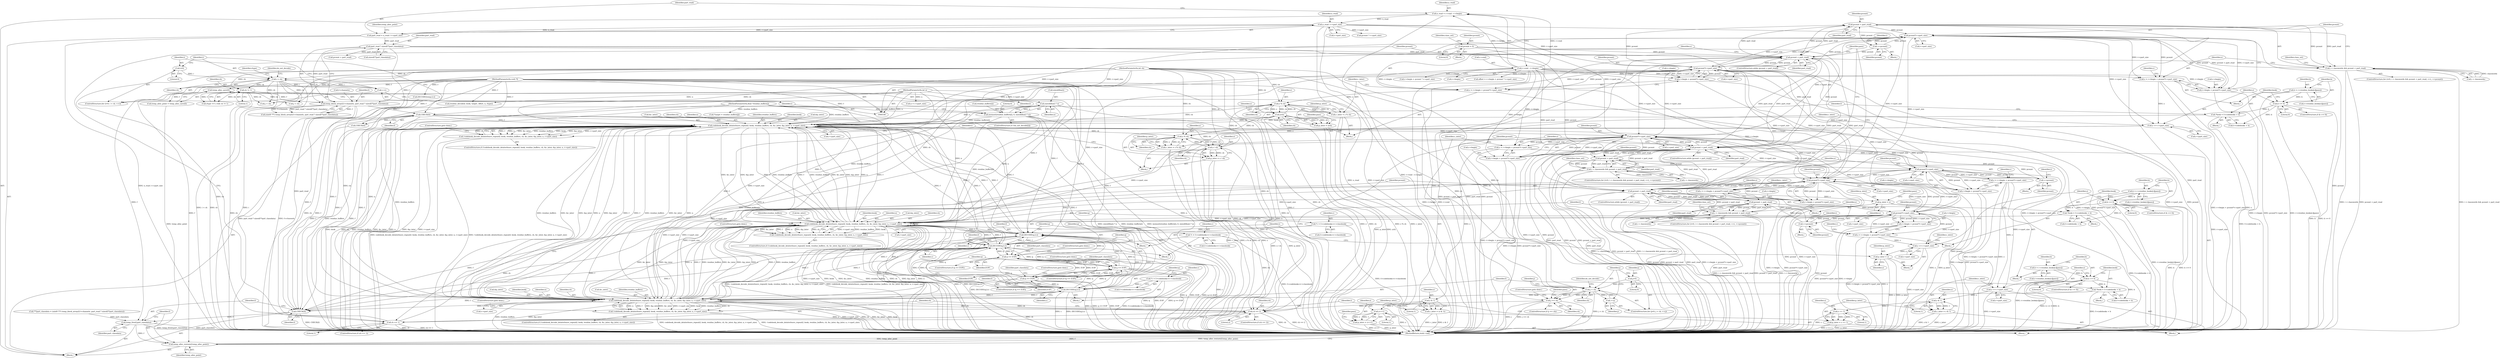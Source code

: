 digraph "0_stb_244d83bc3d859293f55812d48b3db168e581f6ab@API" {
"1000656" [label="(Call,pcount < part_read)"];
"1000662" [label="(Call,++pcount)"];
"1000672" [label="(Call,pcount*r->part_size)"];
"1000595" [label="(Call,pcount*r->part_size)"];
"1000584" [label="(Call,pcount < part_read)"];
"1000247" [label="(Call,pcount = 0)"];
"1000656" [label="(Call,pcount < part_read)"];
"1000260" [label="(Call,pcount < part_read)"];
"1000338" [label="(Call,++pcount)"];
"1000348" [label="(Call,pcount*r->part_size)"];
"1000332" [label="(Call,pcount < part_read)"];
"1000271" [label="(Call,pcount*r->part_size)"];
"1000156" [label="(Call,n_read / r->part_size)"];
"1000144" [label="(Call,n_read = r->end - r->begin)"];
"1000146" [label="(Call,r->end - r->begin)"];
"1000439" [label="(Call,pcount*r->part_size)"];
"1000428" [label="(Call,pcount < part_read)"];
"1000502" [label="(Call,++pcount)"];
"1000512" [label="(Call,pcount*r->part_size)"];
"1000496" [label="(Call,pcount < part_read)"];
"1000552" [label="(Call,codebook_decode_deinterleave_repeat(f, book, residue_buffers, ch, &c_inter, &p_inter, n, r->part_size))"];
"1000628" [label="(Call,DECODE(q,f,c))"];
"1000309" [label="(Call,q == EOP)"];
"1000304" [label="(Call,DECODE(q,f,c))"];
"1000473" [label="(Call,q == EOP)"];
"1000468" [label="(Call,DECODE(q,f,c))"];
"1000633" [label="(Call,q == EOP)"];
"1000388" [label="(Call,codebook_decode_deinterleave_repeat(f, book, residue_buffers, ch, &c_inter, &p_inter, n, r->part_size))"];
"1000712" [label="(Call,codebook_decode_deinterleave_repeat(f, book, residue_buffers, ch, &c_inter, &p_inter, n, r->part_size))"];
"1000182" [label="(Call,CHECK(f))"];
"1000171" [label="(Call,temp_block_array(f,f->channels, part_read * sizeof(**part_classdata)))"];
"1000164" [label="(Call,temp_alloc_save(f))"];
"1000101" [label="(MethodParameterIn,vorb *f)"];
"1000176" [label="(Call,part_read * sizeof(**part_classdata))"];
"1000154" [label="(Call,part_read = n_read / r->part_size)"];
"1000703" [label="(Call,*book = f->codebooks + b)"];
"1000698" [label="(Call,b >= 0)"];
"1000688" [label="(Call,b = r->residue_books[c][pass])"];
"1000198" [label="(Call,memset(residue_buffers[i], 0, sizeof(float) * n))"];
"1000102" [label="(MethodParameterIn,float *residue_buffers[])"];
"1000203" [label="(Call,sizeof(float) * n)"];
"1000104" [label="(MethodParameterIn,int n)"];
"1000740" [label="(Call,z / ch)"];
"1000735" [label="(Call,z % ch)"];
"1000728" [label="(Call,z += r->part_size)"];
"1000666" [label="(Call,z = r->begin + pcount*r->part_size)"];
"1000609" [label="(Call,z/ch)"];
"1000603" [label="(Call,z % ch)"];
"1000589" [label="(Call,z = r->begin + pcount*r->part_size)"];
"1000423" [label="(Call,ch == 1)"];
"1000255" [label="(Call,ch == 2)"];
"1000232" [label="(Call,j == ch)"];
"1000220" [label="(Call,j < ch)"];
"1000217" [label="(Call,j=0)"];
"1000223" [label="(Call,++j)"];
"1000188" [label="(Call,i < ch)"];
"1000185" [label="(Call,i=0)"];
"1000191" [label="(Call,++i)"];
"1000103" [label="(MethodParameterIn,int ch)"];
"1000212" [label="(Call,ch != 1)"];
"1000379" [label="(Call,*book = f->codebooks + b)"];
"1000374" [label="(Call,b >= 0)"];
"1000364" [label="(Call,b = r->residue_books[c][pass])"];
"1000458" [label="(Call,*c = f->codebooks+r->classbook)"];
"1000294" [label="(Call,*c = f->codebooks+r->classbook)"];
"1000618" [label="(Call,*c = f->codebooks+r->classbook)"];
"1000543" [label="(Call,*book = f->codebooks + b)"];
"1000538" [label="(Call,b >= 0)"];
"1000528" [label="(Call,b = r->residue_books[c][pass])"];
"1000265" [label="(Call,z = r->begin + pcount*r->part_size)"];
"1000279" [label="(Call,z & 1)"];
"1000277" [label="(Call,c_inter = (z & 1))"];
"1000285" [label="(Call,z>>1)"];
"1000283" [label="(Call,p_inter = z>>1)"];
"1000267" [label="(Call,r->begin + pcount*r->part_size)"];
"1000328" [label="(Call,i < classwords && pcount < part_read)"];
"1000342" [label="(Call,z = r->begin + pcount*r->part_size)"];
"1000404" [label="(Call,z += r->part_size)"];
"1000411" [label="(Call,z & 1)"];
"1000409" [label="(Call,c_inter = z & 1)"];
"1000416" [label="(Call,z >> 1)"];
"1000414" [label="(Call,p_inter = z >> 1)"];
"1000344" [label="(Call,r->begin + pcount*r->part_size)"];
"1000492" [label="(Call,i < classwords && pcount < part_read)"];
"1000506" [label="(Call,z = r->begin + pcount*r->part_size)"];
"1000568" [label="(Call,z += r->part_size)"];
"1000576" [label="(Call,p_inter = z)"];
"1000508" [label="(Call,r->begin + pcount*r->part_size)"];
"1000601" [label="(Call,c_inter = z % ch)"];
"1000607" [label="(Call,p_inter = z/ch)"];
"1000733" [label="(Call,c_inter = z % ch)"];
"1000738" [label="(Call,p_inter = z / ch)"];
"1000591" [label="(Call,r->begin + pcount*r->part_size)"];
"1000652" [label="(Call,i < classwords && pcount < part_read)"];
"1000668" [label="(Call,r->begin + pcount*r->part_size)"];
"1000433" [label="(Call,z = r->begin + pcount*r->part_size)"];
"1000449" [label="(Call,p_inter = z)"];
"1000435" [label="(Call,r->begin + pcount*r->part_size)"];
"1000711" [label="(Call,!codebook_decode_deinterleave_repeat(f, book, residue_buffers, ch, &c_inter, &p_inter, n, r->part_size))"];
"1000926" [label="(Call,CHECK(f))"];
"1000928" [label="(Call,temp_free(f,part_classdata))"];
"1000931" [label="(Call,temp_alloc_restore(f,temp_alloc_point))"];
"1000551" [label="(Call,!codebook_decode_deinterleave_repeat(f, book, residue_buffers, ch, &c_inter, &p_inter, n, r->part_size))"];
"1000387" [label="(Call,!codebook_decode_deinterleave_repeat(f, book, residue_buffers, ch, &c_inter, &p_inter, n, r->part_size))"];
"1000653" [label="(Call,i < classwords)"];
"1000422" [label="(ControlStructure,if (ch == 1))"];
"1000583" [label="(ControlStructure,while (pcount < part_read))"];
"1000499" [label="(Block,)"];
"1000171" [label="(Call,temp_block_array(f,f->channels, part_read * sizeof(**part_classdata)))"];
"1000232" [label="(Call,j == ch)"];
"1000688" [label="(Call,b = r->residue_books[c][pass])"];
"1000666" [label="(Call,z = r->begin + pcount*r->part_size)"];
"1000746" [label="(Call,CHECK(f))"];
"1000504" [label="(Block,)"];
"1000469" [label="(Identifier,q)"];
"1000257" [label="(Literal,2)"];
"1000290" [label="(Identifier,pass)"];
"1000147" [label="(Call,r->end)"];
"1000669" [label="(Call,r->begin)"];
"1000157" [label="(Identifier,n_read)"];
"1000379" [label="(Call,*book = f->codebooks + b)"];
"1000285" [label="(Call,z>>1)"];
"1000376" [label="(Literal,0)"];
"1000550" [label="(ControlStructure,if (!codebook_decode_deinterleave_repeat(f, book, residue_buffers, ch, &c_inter, &p_inter, n, r->part_size)))"];
"1000415" [label="(Identifier,p_inter)"];
"1000713" [label="(Identifier,f)"];
"1000608" [label="(Identifier,p_inter)"];
"1000888" [label="(Call,offset = r->begin + pcount * r->part_size)"];
"1000738" [label="(Call,p_inter = z / ch)"];
"1000494" [label="(Identifier,i)"];
"1000104" [label="(MethodParameterIn,int n)"];
"1000697" [label="(ControlStructure,if (b >= 0))"];
"1000101" [label="(MethodParameterIn,vorb *f)"];
"1000185" [label="(Call,i=0)"];
"1000245" [label="(Block,)"];
"1000721" [label="(Identifier,n)"];
"1000387" [label="(Call,!codebook_decode_deinterleave_repeat(f, book, residue_buffers, ch, &c_inter, &p_inter, n, r->part_size))"];
"1000734" [label="(Identifier,c_inter)"];
"1000435" [label="(Call,r->begin + pcount*r->part_size)"];
"1000501" [label="(Identifier,i)"];
"1000373" [label="(ControlStructure,if (b >= 0))"];
"1000146" [label="(Call,r->end - r->begin)"];
"1000611" [label="(Identifier,ch)"];
"1000596" [label="(Identifier,pcount)"];
"1000513" [label="(Identifier,pcount)"];
"1000931" [label="(Call,temp_alloc_restore(f,temp_alloc_point))"];
"1000584" [label="(Call,pcount < part_read)"];
"1000210" [label="(Identifier,rtype)"];
"1000102" [label="(MethodParameterIn,float *residue_buffers[])"];
"1000182" [label="(Call,CHECK(f))"];
"1000281" [label="(Literal,1)"];
"1000715" [label="(Identifier,residue_buffers)"];
"1000286" [label="(Identifier,z)"];
"1000411" [label="(Call,z & 1)"];
"1000340" [label="(Block,)"];
"1000167" [label="(Call,***part_classdata = (uint8 ***) temp_block_array(f,f->channels, part_read * sizeof(**part_classdata)))"];
"1000565" [label="(ControlStructure,goto done;)"];
"1000576" [label="(Call,p_inter = z)"];
"1000502" [label="(Call,++pcount)"];
"1000737" [label="(Identifier,ch)"];
"1000538" [label="(Call,b >= 0)"];
"1000602" [label="(Identifier,c_inter)"];
"1000454" [label="(Identifier,pass)"];
"1000395" [label="(Call,&p_inter)"];
"1000926" [label="(Call,CHECK(f))"];
"1000260" [label="(Call,pcount < part_read)"];
"1000474" [label="(Identifier,q)"];
"1000603" [label="(Call,z % ch)"];
"1000199" [label="(Call,residue_buffers[i])"];
"1000431" [label="(Block,)"];
"1000252" [label="(Identifier,class_set)"];
"1000635" [label="(Identifier,EOP)"];
"1000446" [label="(Identifier,c_inter)"];
"1000204" [label="(Call,sizeof(float))"];
"1000689" [label="(Identifier,b)"];
"1000736" [label="(Identifier,z)"];
"1000256" [label="(Identifier,ch)"];
"1000235" [label="(ControlStructure,goto done;)"];
"1000890" [label="(Call,r->begin + pcount * r->part_size)"];
"1000280" [label="(Identifier,z)"];
"1000189" [label="(Identifier,i)"];
"1000221" [label="(Identifier,j)"];
"1000196" [label="(Identifier,do_not_decode)"];
"1000591" [label="(Call,r->begin + pcount*r->part_size)"];
"1000217" [label="(Call,j=0)"];
"1000355" [label="(Identifier,c)"];
"1000316" [label="(Identifier,part_classdata)"];
"1000248" [label="(Identifier,pcount)"];
"1000193" [label="(ControlStructure,if (!do_not_decode[i]))"];
"1000294" [label="(Call,*c = f->codebooks+r->classbook)"];
"1000208" [label="(Call,rtype == 2 && ch != 1)"];
"1000543" [label="(Call,*book = f->codebooks + b)"];
"1000203" [label="(Call,sizeof(float) * n)"];
"1000711" [label="(Call,!codebook_decode_deinterleave_repeat(f, book, residue_buffers, ch, &c_inter, &p_inter, n, r->part_size))"];
"1000413" [label="(Literal,1)"];
"1000882" [label="(Call,*target = residue_buffers[j])"];
"1000894" [label="(Call,pcount * r->part_size)"];
"1000231" [label="(ControlStructure,if (j == ch))"];
"1000540" [label="(Literal,0)"];
"1000177" [label="(Identifier,part_read)"];
"1000434" [label="(Identifier,z)"];
"1000191" [label="(Call,++i)"];
"1000262" [label="(Identifier,part_read)"];
"1000577" [label="(Identifier,p_inter)"];
"1000544" [label="(Identifier,book)"];
"1000265" [label="(Call,z = r->begin + pcount*r->part_size)"];
"1000224" [label="(Identifier,j)"];
"1000307" [label="(Identifier,c)"];
"1000648" [label="(ControlStructure,for (i=0; i < classwords && pcount < part_read; ++i, ++pcount))"];
"1000545" [label="(Call,f->codebooks + b)"];
"1000388" [label="(Call,codebook_decode_deinterleave_repeat(f, book, residue_buffers, ch, &c_inter, &p_inter, n, r->part_size))"];
"1000714" [label="(Identifier,book)"];
"1000698" [label="(Call,b >= 0)"];
"1000292" [label="(Block,)"];
"1000727" [label="(Block,)"];
"1000284" [label="(Identifier,p_inter)"];
"1000722" [label="(Call,r->part_size)"];
"1000928" [label="(Call,temp_free(f,part_classdata))"];
"1000580" [label="(Identifier,class_set)"];
"1000567" [label="(Block,)"];
"1000730" [label="(Call,r->part_size)"];
"1000705" [label="(Call,f->codebooks + b)"];
"1000605" [label="(Identifier,ch)"];
"1000701" [label="(Block,)"];
"1000640" [label="(Identifier,part_classdata)"];
"1000255" [label="(Call,ch == 2)"];
"1000618" [label="(Call,*c = f->codebooks+r->classbook)"];
"1000187" [label="(Literal,0)"];
"1000233" [label="(Identifier,j)"];
"1000570" [label="(Call,r->part_size)"];
"1000308" [label="(ControlStructure,if (q == EOP))"];
"1000667" [label="(Identifier,z)"];
"1000470" [label="(Identifier,f)"];
"1000933" [label="(Identifier,temp_alloc_point)"];
"1000654" [label="(Identifier,i)"];
"1000184" [label="(ControlStructure,for (i=0; i < ch; ++i))"];
"1000503" [label="(Identifier,pcount)"];
"1000468" [label="(Call,DECODE(q,f,c))"];
"1000471" [label="(Identifier,c)"];
"1000223" [label="(Call,++j)"];
"1000589" [label="(Call,z = r->begin + pcount*r->part_size)"];
"1000380" [label="(Identifier,book)"];
"1000329" [label="(Call,i < classwords)"];
"1000704" [label="(Identifier,book)"];
"1000554" [label="(Identifier,book)"];
"1000417" [label="(Identifier,z)"];
"1000631" [label="(Identifier,c)"];
"1000601" [label="(Call,c_inter = z % ch)"];
"1000561" [label="(Identifier,n)"];
"1000214" [label="(Literal,1)"];
"1000519" [label="(Identifier,c)"];
"1000636" [label="(ControlStructure,goto done;)"];
"1000604" [label="(Identifier,z)"];
"1000305" [label="(Identifier,q)"];
"1000401" [label="(ControlStructure,goto done;)"];
"1000551" [label="(Call,!codebook_decode_deinterleave_repeat(f, book, residue_buffers, ch, &c_inter, &p_inter, n, r->part_size))"];
"1000607" [label="(Call,p_inter = z/ch)"];
"1000679" [label="(Identifier,c)"];
"1000673" [label="(Identifier,pcount)"];
"1000528" [label="(Call,b = r->residue_books[c][pass])"];
"1000530" [label="(Call,r->residue_books[c][pass])"];
"1000429" [label="(Identifier,pcount)"];
"1000364" [label="(Call,b = r->residue_books[c][pass])"];
"1000630" [label="(Identifier,f)"];
"1000480" [label="(Identifier,part_classdata)"];
"1000597" [label="(Call,r->part_size)"];
"1000234" [label="(Identifier,ch)"];
"1000228" [label="(Identifier,do_not_decode)"];
"1000381" [label="(Call,f->codebooks + b)"];
"1000150" [label="(Call,r->begin)"];
"1000620" [label="(Call,f->codebooks+r->classbook)"];
"1000162" [label="(Call,temp_alloc_point = temp_alloc_save(f))"];
"1000739" [label="(Identifier,p_inter)"];
"1000934" [label="(MethodReturn,static void)"];
"1000271" [label="(Call,pcount*r->part_size)"];
"1000254" [label="(ControlStructure,if (ch == 2))"];
"1000441" [label="(Call,r->part_size)"];
"1000306" [label="(Identifier,f)"];
"1000541" [label="(Block,)"];
"1000287" [label="(Literal,1)"];
"1000568" [label="(Call,z += r->part_size)"];
"1000559" [label="(Call,&p_inter)"];
"1000735" [label="(Call,z % ch)"];
"1000343" [label="(Identifier,z)"];
"1000458" [label="(Call,*c = f->codebooks+r->classbook)"];
"1000334" [label="(Identifier,part_read)"];
"1000915" [label="(Call,residue_decode(f, book, target, offset, n, rtype))"];
"1000719" [label="(Call,&p_inter)"];
"1000403" [label="(Block,)"];
"1000366" [label="(Call,r->residue_books[c][pass])"];
"1000430" [label="(Identifier,part_read)"];
"1000339" [label="(Identifier,pcount)"];
"1000342" [label="(Call,z = r->begin + pcount*r->part_size)"];
"1000556" [label="(Identifier,ch)"];
"1000450" [label="(Identifier,p_inter)"];
"1000555" [label="(Identifier,residue_buffers)"];
"1000664" [label="(Block,)"];
"1000103" [label="(MethodParameterIn,int ch)"];
"1000717" [label="(Call,&c_inter)"];
"1000507" [label="(Identifier,z)"];
"1000439" [label="(Call,pcount*r->part_size)"];
"1000725" [label="(ControlStructure,goto done;)"];
"1000512" [label="(Call,pcount*r->part_size)"];
"1000476" [label="(ControlStructure,goto done;)"];
"1000488" [label="(ControlStructure,for (i=0; i < classwords && pcount < part_read; ++i, ++pcount))"];
"1000451" [label="(Identifier,z)"];
"1000473" [label="(Call,q == EOP)"];
"1000220" [label="(Call,j < ch)"];
"1000406" [label="(Call,r->part_size)"];
"1000652" [label="(Call,i < classwords && pcount < part_read)"];
"1000493" [label="(Call,i < classwords)"];
"1000497" [label="(Identifier,pcount)"];
"1000156" [label="(Call,n_read / r->part_size)"];
"1000742" [label="(Identifier,ch)"];
"1000741" [label="(Identifier,z)"];
"1000537" [label="(ControlStructure,if (b >= 0))"];
"1000592" [label="(Call,r->begin)"];
"1000514" [label="(Call,r->part_size)"];
"1000222" [label="(Identifier,ch)"];
"1000506" [label="(Call,z = r->begin + pcount*r->part_size)"];
"1000283" [label="(Call,p_inter = z>>1)"];
"1000728" [label="(Call,z += r->part_size)"];
"1000716" [label="(Identifier,ch)"];
"1000436" [label="(Call,r->begin)"];
"1000154" [label="(Call,part_read = n_read / r->part_size)"];
"1000249" [label="(Literal,0)"];
"1000729" [label="(Identifier,z)"];
"1000553" [label="(Identifier,f)"];
"1000350" [label="(Call,r->part_size)"];
"1000244" [label="(Identifier,pass)"];
"1000674" [label="(Call,r->part_size)"];
"1000927" [label="(Identifier,f)"];
"1000261" [label="(Identifier,pcount)"];
"1000295" [label="(Identifier,c)"];
"1000218" [label="(Identifier,j)"];
"1000418" [label="(Literal,1)"];
"1000628" [label="(Call,DECODE(q,f,c))"];
"1000206" [label="(Identifier,n)"];
"1000304" [label="(Call,DECODE(q,f,c))"];
"1000338" [label="(Call,++pcount)"];
"1000266" [label="(Identifier,z)"];
"1000259" [label="(ControlStructure,while (pcount < part_read))"];
"1000198" [label="(Call,memset(residue_buffers[i], 0, sizeof(float) * n))"];
"1000661" [label="(Identifier,i)"];
"1000311" [label="(Identifier,EOP)"];
"1000169" [label="(Call,(uint8 ***) temp_block_array(f,f->channels, part_read * sizeof(**part_classdata)))"];
"1000699" [label="(Identifier,b)"];
"1000296" [label="(Call,f->codebooks+r->classbook)"];
"1000348" [label="(Call,pcount*r->part_size)"];
"1000700" [label="(Literal,0)"];
"1000267" [label="(Call,r->begin + pcount*r->part_size)"];
"1000529" [label="(Identifier,b)"];
"1000337" [label="(Identifier,i)"];
"1000656" [label="(Call,pcount < part_read)"];
"1000386" [label="(ControlStructure,if (!codebook_decode_deinterleave_repeat(f, book, residue_buffers, ch, &c_inter, &p_inter, n, r->part_size)))"];
"1000145" [label="(Identifier,n_read)"];
"1000663" [label="(Identifier,pcount)"];
"1000163" [label="(Identifier,temp_alloc_point)"];
"1000158" [label="(Call,r->part_size)"];
"1000595" [label="(Call,pcount*r->part_size)"];
"1000155" [label="(Identifier,part_read)"];
"1000433" [label="(Call,z = r->begin + pcount*r->part_size)"];
"1000569" [label="(Identifier,z)"];
"1000740" [label="(Call,z / ch)"];
"1000423" [label="(Call,ch == 1)"];
"1000900" [label="(Call,n = r->part_size)"];
"1000390" [label="(Identifier,book)"];
"1000614" [label="(Identifier,pass)"];
"1000416" [label="(Call,z >> 1)"];
"1000424" [label="(Identifier,ch)"];
"1000767" [label="(Call,pcount < part_read)"];
"1000428" [label="(Call,pcount < part_read)"];
"1000397" [label="(Identifier,n)"];
"1000328" [label="(Call,i < classwords && pcount < part_read)"];
"1000710" [label="(ControlStructure,if (!codebook_decode_deinterleave_repeat(f, book, residue_buffers, ch, &c_inter, &p_inter, n, r->part_size)))"];
"1000930" [label="(Identifier,part_classdata)"];
"1000498" [label="(Identifier,part_read)"];
"1000844" [label="(Call,j < ch)"];
"1000578" [label="(Identifier,z)"];
"1000703" [label="(Call,*book = f->codebooks + b)"];
"1000392" [label="(Identifier,ch)"];
"1000398" [label="(Call,r->part_size)"];
"1000449" [label="(Call,p_inter = z)"];
"1000219" [label="(Literal,0)"];
"1000247" [label="(Call,pcount = 0)"];
"1000324" [label="(ControlStructure,for (i=0; i < classwords && pcount < part_read; ++i, ++pcount))"];
"1000496" [label="(Call,pcount < part_read)"];
"1000616" [label="(Block,)"];
"1000475" [label="(Identifier,EOP)"];
"1000173" [label="(Call,f->channels)"];
"1000212" [label="(Call,ch != 1)"];
"1000309" [label="(Call,q == EOP)"];
"1000216" [label="(ControlStructure,for (j=0; j < ch; ++j))"];
"1000633" [label="(Call,q == EOP)"];
"1000365" [label="(Identifier,b)"];
"1000279" [label="(Call,z & 1)"];
"1000632" [label="(ControlStructure,if (q == EOP))"];
"1000405" [label="(Identifier,z)"];
"1000213" [label="(Identifier,ch)"];
"1000610" [label="(Identifier,z)"];
"1000509" [label="(Call,r->begin)"];
"1000590" [label="(Identifier,z)"];
"1000377" [label="(Block,)"];
"1000414" [label="(Call,p_inter = z >> 1)"];
"1000404" [label="(Call,z += r->part_size)"];
"1000164" [label="(Call,temp_alloc_save(f))"];
"1000574" [label="(Identifier,c_inter)"];
"1000668" [label="(Call,r->begin + pcount*r->part_size)"];
"1000492" [label="(Call,i < classwords && pcount < part_read)"];
"1000389" [label="(Identifier,f)"];
"1000375" [label="(Identifier,b)"];
"1000659" [label="(Block,)"];
"1000672" [label="(Call,pcount*r->part_size)"];
"1000192" [label="(Identifier,i)"];
"1000459" [label="(Identifier,c)"];
"1000629" [label="(Identifier,q)"];
"1000190" [label="(Identifier,ch)"];
"1000202" [label="(Literal,0)"];
"1000409" [label="(Call,c_inter = z & 1)"];
"1000172" [label="(Identifier,f)"];
"1000345" [label="(Call,r->begin)"];
"1000335" [label="(Block,)"];
"1000425" [label="(Literal,1)"];
"1000183" [label="(Identifier,f)"];
"1000263" [label="(Block,)"];
"1000278" [label="(Identifier,c_inter)"];
"1000332" [label="(Call,pcount < part_read)"];
"1000557" [label="(Call,&c_inter)"];
"1000456" [label="(Block,)"];
"1000420" [label="(Identifier,class_set)"];
"1000587" [label="(Block,)"];
"1000427" [label="(ControlStructure,while (pcount < part_read))"];
"1000619" [label="(Identifier,c)"];
"1000634" [label="(Identifier,q)"];
"1000178" [label="(Call,sizeof(**part_classdata))"];
"1000186" [label="(Identifier,i)"];
"1000662" [label="(Call,++pcount)"];
"1000273" [label="(Call,r->part_size)"];
"1000460" [label="(Call,f->codebooks+r->classbook)"];
"1000562" [label="(Call,r->part_size)"];
"1000929" [label="(Identifier,f)"];
"1000585" [label="(Identifier,pcount)"];
"1000393" [label="(Call,&c_inter)"];
"1000277" [label="(Call,c_inter = (z & 1))"];
"1000690" [label="(Call,r->residue_books[c][pass])"];
"1000472" [label="(ControlStructure,if (q == EOP))"];
"1000374" [label="(Call,b >= 0)"];
"1000410" [label="(Identifier,c_inter)"];
"1000539" [label="(Identifier,b)"];
"1000165" [label="(Identifier,f)"];
"1000312" [label="(ControlStructure,goto done;)"];
"1000803" [label="(Call,DECODE(temp,f,c))"];
"1000609" [label="(Call,z/ch)"];
"1000176" [label="(Call,part_read * sizeof(**part_classdata))"];
"1000344" [label="(Call,r->begin + pcount*r->part_size)"];
"1000712" [label="(Call,codebook_decode_deinterleave_repeat(f, book, residue_buffers, ch, &c_inter, &p_inter, n, r->part_size))"];
"1000552" [label="(Call,codebook_decode_deinterleave_repeat(f, book, residue_buffers, ch, &c_inter, &p_inter, n, r->part_size))"];
"1000586" [label="(Identifier,part_read)"];
"1000330" [label="(Identifier,i)"];
"1000412" [label="(Identifier,z)"];
"1000780" [label="(Call,j < ch)"];
"1000508" [label="(Call,r->begin + pcount*r->part_size)"];
"1000744" [label="(Identifier,class_set)"];
"1000272" [label="(Identifier,pcount)"];
"1000391" [label="(Identifier,residue_buffers)"];
"1000658" [label="(Identifier,part_read)"];
"1000188" [label="(Call,i < ch)"];
"1000333" [label="(Identifier,pcount)"];
"1000238" [label="(Identifier,pass)"];
"1000349" [label="(Identifier,pcount)"];
"1000733" [label="(Call,c_inter = z % ch)"];
"1000440" [label="(Identifier,pcount)"];
"1000268" [label="(Call,r->begin)"];
"1000657" [label="(Identifier,pcount)"];
"1000310" [label="(Identifier,q)"];
"1000144" [label="(Call,n_read = r->end - r->begin)"];
"1000932" [label="(Identifier,f)"];
"1000107" [label="(Block,)"];
"1000656" -> "1000652"  [label="AST: "];
"1000656" -> "1000658"  [label="CFG: "];
"1000657" -> "1000656"  [label="AST: "];
"1000658" -> "1000656"  [label="AST: "];
"1000652" -> "1000656"  [label="CFG: "];
"1000656" -> "1000934"  [label="DDG: part_read"];
"1000656" -> "1000584"  [label="DDG: pcount"];
"1000656" -> "1000584"  [label="DDG: part_read"];
"1000656" -> "1000652"  [label="DDG: pcount"];
"1000656" -> "1000652"  [label="DDG: part_read"];
"1000662" -> "1000656"  [label="DDG: pcount"];
"1000595" -> "1000656"  [label="DDG: pcount"];
"1000584" -> "1000656"  [label="DDG: part_read"];
"1000656" -> "1000672"  [label="DDG: pcount"];
"1000662" -> "1000659"  [label="AST: "];
"1000662" -> "1000663"  [label="CFG: "];
"1000663" -> "1000662"  [label="AST: "];
"1000654" -> "1000662"  [label="CFG: "];
"1000662" -> "1000584"  [label="DDG: pcount"];
"1000672" -> "1000662"  [label="DDG: pcount"];
"1000662" -> "1000672"  [label="DDG: pcount"];
"1000672" -> "1000668"  [label="AST: "];
"1000672" -> "1000674"  [label="CFG: "];
"1000673" -> "1000672"  [label="AST: "];
"1000674" -> "1000672"  [label="AST: "];
"1000668" -> "1000672"  [label="CFG: "];
"1000672" -> "1000934"  [label="DDG: pcount"];
"1000672" -> "1000271"  [label="DDG: r->part_size"];
"1000672" -> "1000439"  [label="DDG: r->part_size"];
"1000672" -> "1000595"  [label="DDG: r->part_size"];
"1000672" -> "1000666"  [label="DDG: pcount"];
"1000672" -> "1000666"  [label="DDG: r->part_size"];
"1000672" -> "1000668"  [label="DDG: pcount"];
"1000672" -> "1000668"  [label="DDG: r->part_size"];
"1000595" -> "1000672"  [label="DDG: pcount"];
"1000595" -> "1000672"  [label="DDG: r->part_size"];
"1000712" -> "1000672"  [label="DDG: r->part_size"];
"1000672" -> "1000712"  [label="DDG: r->part_size"];
"1000672" -> "1000728"  [label="DDG: r->part_size"];
"1000595" -> "1000591"  [label="AST: "];
"1000595" -> "1000597"  [label="CFG: "];
"1000596" -> "1000595"  [label="AST: "];
"1000597" -> "1000595"  [label="AST: "];
"1000591" -> "1000595"  [label="CFG: "];
"1000595" -> "1000934"  [label="DDG: r->part_size"];
"1000595" -> "1000934"  [label="DDG: pcount"];
"1000595" -> "1000271"  [label="DDG: r->part_size"];
"1000595" -> "1000439"  [label="DDG: r->part_size"];
"1000595" -> "1000584"  [label="DDG: pcount"];
"1000595" -> "1000589"  [label="DDG: pcount"];
"1000595" -> "1000589"  [label="DDG: r->part_size"];
"1000595" -> "1000591"  [label="DDG: pcount"];
"1000595" -> "1000591"  [label="DDG: r->part_size"];
"1000584" -> "1000595"  [label="DDG: pcount"];
"1000156" -> "1000595"  [label="DDG: r->part_size"];
"1000439" -> "1000595"  [label="DDG: r->part_size"];
"1000712" -> "1000595"  [label="DDG: r->part_size"];
"1000552" -> "1000595"  [label="DDG: r->part_size"];
"1000388" -> "1000595"  [label="DDG: r->part_size"];
"1000271" -> "1000595"  [label="DDG: r->part_size"];
"1000348" -> "1000595"  [label="DDG: r->part_size"];
"1000512" -> "1000595"  [label="DDG: r->part_size"];
"1000584" -> "1000583"  [label="AST: "];
"1000584" -> "1000586"  [label="CFG: "];
"1000585" -> "1000584"  [label="AST: "];
"1000586" -> "1000584"  [label="AST: "];
"1000590" -> "1000584"  [label="CFG: "];
"1000244" -> "1000584"  [label="CFG: "];
"1000584" -> "1000934"  [label="DDG: pcount < part_read"];
"1000584" -> "1000934"  [label="DDG: part_read"];
"1000584" -> "1000934"  [label="DDG: pcount"];
"1000584" -> "1000260"  [label="DDG: part_read"];
"1000584" -> "1000428"  [label="DDG: part_read"];
"1000247" -> "1000584"  [label="DDG: pcount"];
"1000260" -> "1000584"  [label="DDG: part_read"];
"1000176" -> "1000584"  [label="DDG: part_read"];
"1000428" -> "1000584"  [label="DDG: part_read"];
"1000584" -> "1000652"  [label="DDG: pcount < part_read"];
"1000247" -> "1000245"  [label="AST: "];
"1000247" -> "1000249"  [label="CFG: "];
"1000248" -> "1000247"  [label="AST: "];
"1000249" -> "1000247"  [label="AST: "];
"1000252" -> "1000247"  [label="CFG: "];
"1000247" -> "1000260"  [label="DDG: pcount"];
"1000247" -> "1000428"  [label="DDG: pcount"];
"1000260" -> "1000259"  [label="AST: "];
"1000260" -> "1000262"  [label="CFG: "];
"1000261" -> "1000260"  [label="AST: "];
"1000262" -> "1000260"  [label="AST: "];
"1000266" -> "1000260"  [label="CFG: "];
"1000244" -> "1000260"  [label="CFG: "];
"1000260" -> "1000934"  [label="DDG: pcount < part_read"];
"1000260" -> "1000934"  [label="DDG: part_read"];
"1000260" -> "1000934"  [label="DDG: pcount"];
"1000338" -> "1000260"  [label="DDG: pcount"];
"1000332" -> "1000260"  [label="DDG: pcount"];
"1000332" -> "1000260"  [label="DDG: part_read"];
"1000271" -> "1000260"  [label="DDG: pcount"];
"1000176" -> "1000260"  [label="DDG: part_read"];
"1000428" -> "1000260"  [label="DDG: part_read"];
"1000260" -> "1000271"  [label="DDG: pcount"];
"1000260" -> "1000328"  [label="DDG: pcount < part_read"];
"1000260" -> "1000332"  [label="DDG: part_read"];
"1000260" -> "1000428"  [label="DDG: part_read"];
"1000338" -> "1000335"  [label="AST: "];
"1000338" -> "1000339"  [label="CFG: "];
"1000339" -> "1000338"  [label="AST: "];
"1000330" -> "1000338"  [label="CFG: "];
"1000338" -> "1000332"  [label="DDG: pcount"];
"1000348" -> "1000338"  [label="DDG: pcount"];
"1000338" -> "1000348"  [label="DDG: pcount"];
"1000348" -> "1000344"  [label="AST: "];
"1000348" -> "1000350"  [label="CFG: "];
"1000349" -> "1000348"  [label="AST: "];
"1000350" -> "1000348"  [label="AST: "];
"1000344" -> "1000348"  [label="CFG: "];
"1000348" -> "1000934"  [label="DDG: pcount"];
"1000348" -> "1000271"  [label="DDG: r->part_size"];
"1000348" -> "1000342"  [label="DDG: pcount"];
"1000348" -> "1000342"  [label="DDG: r->part_size"];
"1000348" -> "1000344"  [label="DDG: pcount"];
"1000348" -> "1000344"  [label="DDG: r->part_size"];
"1000332" -> "1000348"  [label="DDG: pcount"];
"1000271" -> "1000348"  [label="DDG: pcount"];
"1000271" -> "1000348"  [label="DDG: r->part_size"];
"1000388" -> "1000348"  [label="DDG: r->part_size"];
"1000348" -> "1000388"  [label="DDG: r->part_size"];
"1000348" -> "1000404"  [label="DDG: r->part_size"];
"1000348" -> "1000439"  [label="DDG: r->part_size"];
"1000332" -> "1000328"  [label="AST: "];
"1000332" -> "1000334"  [label="CFG: "];
"1000333" -> "1000332"  [label="AST: "];
"1000334" -> "1000332"  [label="AST: "];
"1000328" -> "1000332"  [label="CFG: "];
"1000332" -> "1000934"  [label="DDG: part_read"];
"1000332" -> "1000328"  [label="DDG: pcount"];
"1000332" -> "1000328"  [label="DDG: part_read"];
"1000271" -> "1000332"  [label="DDG: pcount"];
"1000271" -> "1000267"  [label="AST: "];
"1000271" -> "1000273"  [label="CFG: "];
"1000272" -> "1000271"  [label="AST: "];
"1000273" -> "1000271"  [label="AST: "];
"1000267" -> "1000271"  [label="CFG: "];
"1000271" -> "1000934"  [label="DDG: r->part_size"];
"1000271" -> "1000934"  [label="DDG: pcount"];
"1000271" -> "1000265"  [label="DDG: pcount"];
"1000271" -> "1000265"  [label="DDG: r->part_size"];
"1000271" -> "1000267"  [label="DDG: pcount"];
"1000271" -> "1000267"  [label="DDG: r->part_size"];
"1000156" -> "1000271"  [label="DDG: r->part_size"];
"1000439" -> "1000271"  [label="DDG: r->part_size"];
"1000712" -> "1000271"  [label="DDG: r->part_size"];
"1000552" -> "1000271"  [label="DDG: r->part_size"];
"1000388" -> "1000271"  [label="DDG: r->part_size"];
"1000512" -> "1000271"  [label="DDG: r->part_size"];
"1000271" -> "1000439"  [label="DDG: r->part_size"];
"1000156" -> "1000154"  [label="AST: "];
"1000156" -> "1000158"  [label="CFG: "];
"1000157" -> "1000156"  [label="AST: "];
"1000158" -> "1000156"  [label="AST: "];
"1000154" -> "1000156"  [label="CFG: "];
"1000156" -> "1000934"  [label="DDG: n_read"];
"1000156" -> "1000934"  [label="DDG: r->part_size"];
"1000156" -> "1000154"  [label="DDG: n_read"];
"1000156" -> "1000154"  [label="DDG: r->part_size"];
"1000144" -> "1000156"  [label="DDG: n_read"];
"1000156" -> "1000439"  [label="DDG: r->part_size"];
"1000156" -> "1000894"  [label="DDG: r->part_size"];
"1000144" -> "1000107"  [label="AST: "];
"1000144" -> "1000146"  [label="CFG: "];
"1000145" -> "1000144"  [label="AST: "];
"1000146" -> "1000144"  [label="AST: "];
"1000155" -> "1000144"  [label="CFG: "];
"1000144" -> "1000934"  [label="DDG: r->end - r->begin"];
"1000146" -> "1000144"  [label="DDG: r->end"];
"1000146" -> "1000144"  [label="DDG: r->begin"];
"1000146" -> "1000150"  [label="CFG: "];
"1000147" -> "1000146"  [label="AST: "];
"1000150" -> "1000146"  [label="AST: "];
"1000146" -> "1000934"  [label="DDG: r->begin"];
"1000146" -> "1000934"  [label="DDG: r->end"];
"1000146" -> "1000265"  [label="DDG: r->begin"];
"1000146" -> "1000267"  [label="DDG: r->begin"];
"1000146" -> "1000433"  [label="DDG: r->begin"];
"1000146" -> "1000435"  [label="DDG: r->begin"];
"1000146" -> "1000589"  [label="DDG: r->begin"];
"1000146" -> "1000591"  [label="DDG: r->begin"];
"1000146" -> "1000666"  [label="DDG: r->begin"];
"1000146" -> "1000668"  [label="DDG: r->begin"];
"1000146" -> "1000888"  [label="DDG: r->begin"];
"1000146" -> "1000890"  [label="DDG: r->begin"];
"1000439" -> "1000435"  [label="AST: "];
"1000439" -> "1000441"  [label="CFG: "];
"1000440" -> "1000439"  [label="AST: "];
"1000441" -> "1000439"  [label="AST: "];
"1000435" -> "1000439"  [label="CFG: "];
"1000439" -> "1000934"  [label="DDG: pcount"];
"1000439" -> "1000934"  [label="DDG: r->part_size"];
"1000439" -> "1000428"  [label="DDG: pcount"];
"1000439" -> "1000433"  [label="DDG: pcount"];
"1000439" -> "1000433"  [label="DDG: r->part_size"];
"1000439" -> "1000435"  [label="DDG: pcount"];
"1000439" -> "1000435"  [label="DDG: r->part_size"];
"1000428" -> "1000439"  [label="DDG: pcount"];
"1000712" -> "1000439"  [label="DDG: r->part_size"];
"1000552" -> "1000439"  [label="DDG: r->part_size"];
"1000388" -> "1000439"  [label="DDG: r->part_size"];
"1000512" -> "1000439"  [label="DDG: r->part_size"];
"1000439" -> "1000496"  [label="DDG: pcount"];
"1000439" -> "1000512"  [label="DDG: pcount"];
"1000439" -> "1000512"  [label="DDG: r->part_size"];
"1000428" -> "1000427"  [label="AST: "];
"1000428" -> "1000430"  [label="CFG: "];
"1000429" -> "1000428"  [label="AST: "];
"1000430" -> "1000428"  [label="AST: "];
"1000434" -> "1000428"  [label="CFG: "];
"1000244" -> "1000428"  [label="CFG: "];
"1000428" -> "1000934"  [label="DDG: pcount < part_read"];
"1000428" -> "1000934"  [label="DDG: part_read"];
"1000428" -> "1000934"  [label="DDG: pcount"];
"1000502" -> "1000428"  [label="DDG: pcount"];
"1000496" -> "1000428"  [label="DDG: pcount"];
"1000496" -> "1000428"  [label="DDG: part_read"];
"1000176" -> "1000428"  [label="DDG: part_read"];
"1000428" -> "1000492"  [label="DDG: pcount < part_read"];
"1000428" -> "1000496"  [label="DDG: part_read"];
"1000502" -> "1000499"  [label="AST: "];
"1000502" -> "1000503"  [label="CFG: "];
"1000503" -> "1000502"  [label="AST: "];
"1000494" -> "1000502"  [label="CFG: "];
"1000502" -> "1000496"  [label="DDG: pcount"];
"1000512" -> "1000502"  [label="DDG: pcount"];
"1000502" -> "1000512"  [label="DDG: pcount"];
"1000512" -> "1000508"  [label="AST: "];
"1000512" -> "1000514"  [label="CFG: "];
"1000513" -> "1000512"  [label="AST: "];
"1000514" -> "1000512"  [label="AST: "];
"1000508" -> "1000512"  [label="CFG: "];
"1000512" -> "1000934"  [label="DDG: pcount"];
"1000512" -> "1000506"  [label="DDG: pcount"];
"1000512" -> "1000506"  [label="DDG: r->part_size"];
"1000512" -> "1000508"  [label="DDG: pcount"];
"1000512" -> "1000508"  [label="DDG: r->part_size"];
"1000496" -> "1000512"  [label="DDG: pcount"];
"1000552" -> "1000512"  [label="DDG: r->part_size"];
"1000512" -> "1000552"  [label="DDG: r->part_size"];
"1000512" -> "1000568"  [label="DDG: r->part_size"];
"1000496" -> "1000492"  [label="AST: "];
"1000496" -> "1000498"  [label="CFG: "];
"1000497" -> "1000496"  [label="AST: "];
"1000498" -> "1000496"  [label="AST: "];
"1000492" -> "1000496"  [label="CFG: "];
"1000496" -> "1000934"  [label="DDG: part_read"];
"1000496" -> "1000492"  [label="DDG: pcount"];
"1000496" -> "1000492"  [label="DDG: part_read"];
"1000552" -> "1000551"  [label="AST: "];
"1000552" -> "1000562"  [label="CFG: "];
"1000553" -> "1000552"  [label="AST: "];
"1000554" -> "1000552"  [label="AST: "];
"1000555" -> "1000552"  [label="AST: "];
"1000556" -> "1000552"  [label="AST: "];
"1000557" -> "1000552"  [label="AST: "];
"1000559" -> "1000552"  [label="AST: "];
"1000561" -> "1000552"  [label="AST: "];
"1000562" -> "1000552"  [label="AST: "];
"1000551" -> "1000552"  [label="CFG: "];
"1000552" -> "1000934"  [label="DDG: r->part_size"];
"1000552" -> "1000934"  [label="DDG: book"];
"1000552" -> "1000934"  [label="DDG: &c_inter"];
"1000552" -> "1000934"  [label="DDG: residue_buffers"];
"1000552" -> "1000934"  [label="DDG: ch"];
"1000552" -> "1000934"  [label="DDG: &p_inter"];
"1000552" -> "1000934"  [label="DDG: n"];
"1000552" -> "1000255"  [label="DDG: ch"];
"1000552" -> "1000304"  [label="DDG: f"];
"1000552" -> "1000388"  [label="DDG: f"];
"1000552" -> "1000388"  [label="DDG: residue_buffers"];
"1000552" -> "1000388"  [label="DDG: &c_inter"];
"1000552" -> "1000388"  [label="DDG: &p_inter"];
"1000552" -> "1000388"  [label="DDG: n"];
"1000552" -> "1000468"  [label="DDG: f"];
"1000552" -> "1000551"  [label="DDG: r->part_size"];
"1000552" -> "1000551"  [label="DDG: residue_buffers"];
"1000552" -> "1000551"  [label="DDG: book"];
"1000552" -> "1000551"  [label="DDG: &c_inter"];
"1000552" -> "1000551"  [label="DDG: f"];
"1000552" -> "1000551"  [label="DDG: n"];
"1000552" -> "1000551"  [label="DDG: &p_inter"];
"1000552" -> "1000551"  [label="DDG: ch"];
"1000628" -> "1000552"  [label="DDG: f"];
"1000388" -> "1000552"  [label="DDG: f"];
"1000388" -> "1000552"  [label="DDG: residue_buffers"];
"1000388" -> "1000552"  [label="DDG: &c_inter"];
"1000388" -> "1000552"  [label="DDG: &p_inter"];
"1000388" -> "1000552"  [label="DDG: n"];
"1000304" -> "1000552"  [label="DDG: f"];
"1000712" -> "1000552"  [label="DDG: f"];
"1000712" -> "1000552"  [label="DDG: residue_buffers"];
"1000712" -> "1000552"  [label="DDG: &c_inter"];
"1000712" -> "1000552"  [label="DDG: &p_inter"];
"1000712" -> "1000552"  [label="DDG: n"];
"1000468" -> "1000552"  [label="DDG: f"];
"1000182" -> "1000552"  [label="DDG: f"];
"1000101" -> "1000552"  [label="DDG: f"];
"1000543" -> "1000552"  [label="DDG: book"];
"1000198" -> "1000552"  [label="DDG: residue_buffers[i]"];
"1000102" -> "1000552"  [label="DDG: residue_buffers"];
"1000423" -> "1000552"  [label="DDG: ch"];
"1000103" -> "1000552"  [label="DDG: ch"];
"1000203" -> "1000552"  [label="DDG: n"];
"1000104" -> "1000552"  [label="DDG: n"];
"1000552" -> "1000628"  [label="DDG: f"];
"1000552" -> "1000712"  [label="DDG: f"];
"1000552" -> "1000712"  [label="DDG: residue_buffers"];
"1000552" -> "1000712"  [label="DDG: &c_inter"];
"1000552" -> "1000712"  [label="DDG: &p_inter"];
"1000552" -> "1000712"  [label="DDG: n"];
"1000552" -> "1000926"  [label="DDG: f"];
"1000628" -> "1000616"  [label="AST: "];
"1000628" -> "1000631"  [label="CFG: "];
"1000629" -> "1000628"  [label="AST: "];
"1000630" -> "1000628"  [label="AST: "];
"1000631" -> "1000628"  [label="AST: "];
"1000634" -> "1000628"  [label="CFG: "];
"1000628" -> "1000934"  [label="DDG: c"];
"1000628" -> "1000934"  [label="DDG: DECODE(q,f,c)"];
"1000628" -> "1000304"  [label="DDG: f"];
"1000628" -> "1000388"  [label="DDG: f"];
"1000628" -> "1000468"  [label="DDG: f"];
"1000309" -> "1000628"  [label="DDG: q"];
"1000473" -> "1000628"  [label="DDG: q"];
"1000633" -> "1000628"  [label="DDG: q"];
"1000388" -> "1000628"  [label="DDG: f"];
"1000304" -> "1000628"  [label="DDG: f"];
"1000712" -> "1000628"  [label="DDG: f"];
"1000468" -> "1000628"  [label="DDG: f"];
"1000182" -> "1000628"  [label="DDG: f"];
"1000101" -> "1000628"  [label="DDG: f"];
"1000618" -> "1000628"  [label="DDG: c"];
"1000628" -> "1000633"  [label="DDG: q"];
"1000628" -> "1000712"  [label="DDG: f"];
"1000628" -> "1000926"  [label="DDG: f"];
"1000309" -> "1000308"  [label="AST: "];
"1000309" -> "1000311"  [label="CFG: "];
"1000310" -> "1000309"  [label="AST: "];
"1000311" -> "1000309"  [label="AST: "];
"1000312" -> "1000309"  [label="CFG: "];
"1000316" -> "1000309"  [label="CFG: "];
"1000309" -> "1000934"  [label="DDG: q"];
"1000309" -> "1000934"  [label="DDG: q == EOP"];
"1000309" -> "1000934"  [label="DDG: EOP"];
"1000309" -> "1000304"  [label="DDG: q"];
"1000304" -> "1000309"  [label="DDG: q"];
"1000473" -> "1000309"  [label="DDG: EOP"];
"1000633" -> "1000309"  [label="DDG: EOP"];
"1000309" -> "1000468"  [label="DDG: q"];
"1000309" -> "1000473"  [label="DDG: EOP"];
"1000309" -> "1000633"  [label="DDG: EOP"];
"1000304" -> "1000292"  [label="AST: "];
"1000304" -> "1000307"  [label="CFG: "];
"1000305" -> "1000304"  [label="AST: "];
"1000306" -> "1000304"  [label="AST: "];
"1000307" -> "1000304"  [label="AST: "];
"1000310" -> "1000304"  [label="CFG: "];
"1000304" -> "1000934"  [label="DDG: DECODE(q,f,c)"];
"1000304" -> "1000934"  [label="DDG: c"];
"1000473" -> "1000304"  [label="DDG: q"];
"1000633" -> "1000304"  [label="DDG: q"];
"1000388" -> "1000304"  [label="DDG: f"];
"1000712" -> "1000304"  [label="DDG: f"];
"1000468" -> "1000304"  [label="DDG: f"];
"1000182" -> "1000304"  [label="DDG: f"];
"1000101" -> "1000304"  [label="DDG: f"];
"1000294" -> "1000304"  [label="DDG: c"];
"1000304" -> "1000388"  [label="DDG: f"];
"1000304" -> "1000468"  [label="DDG: f"];
"1000304" -> "1000712"  [label="DDG: f"];
"1000304" -> "1000926"  [label="DDG: f"];
"1000473" -> "1000472"  [label="AST: "];
"1000473" -> "1000475"  [label="CFG: "];
"1000474" -> "1000473"  [label="AST: "];
"1000475" -> "1000473"  [label="AST: "];
"1000476" -> "1000473"  [label="CFG: "];
"1000480" -> "1000473"  [label="CFG: "];
"1000473" -> "1000934"  [label="DDG: q"];
"1000473" -> "1000934"  [label="DDG: EOP"];
"1000473" -> "1000934"  [label="DDG: q == EOP"];
"1000473" -> "1000468"  [label="DDG: q"];
"1000468" -> "1000473"  [label="DDG: q"];
"1000633" -> "1000473"  [label="DDG: EOP"];
"1000473" -> "1000633"  [label="DDG: EOP"];
"1000468" -> "1000456"  [label="AST: "];
"1000468" -> "1000471"  [label="CFG: "];
"1000469" -> "1000468"  [label="AST: "];
"1000470" -> "1000468"  [label="AST: "];
"1000471" -> "1000468"  [label="AST: "];
"1000474" -> "1000468"  [label="CFG: "];
"1000468" -> "1000934"  [label="DDG: DECODE(q,f,c)"];
"1000468" -> "1000934"  [label="DDG: c"];
"1000468" -> "1000388"  [label="DDG: f"];
"1000633" -> "1000468"  [label="DDG: q"];
"1000388" -> "1000468"  [label="DDG: f"];
"1000712" -> "1000468"  [label="DDG: f"];
"1000182" -> "1000468"  [label="DDG: f"];
"1000101" -> "1000468"  [label="DDG: f"];
"1000458" -> "1000468"  [label="DDG: c"];
"1000468" -> "1000712"  [label="DDG: f"];
"1000468" -> "1000926"  [label="DDG: f"];
"1000633" -> "1000632"  [label="AST: "];
"1000633" -> "1000635"  [label="CFG: "];
"1000634" -> "1000633"  [label="AST: "];
"1000635" -> "1000633"  [label="AST: "];
"1000636" -> "1000633"  [label="CFG: "];
"1000640" -> "1000633"  [label="CFG: "];
"1000633" -> "1000934"  [label="DDG: q == EOP"];
"1000633" -> "1000934"  [label="DDG: EOP"];
"1000633" -> "1000934"  [label="DDG: q"];
"1000388" -> "1000387"  [label="AST: "];
"1000388" -> "1000398"  [label="CFG: "];
"1000389" -> "1000388"  [label="AST: "];
"1000390" -> "1000388"  [label="AST: "];
"1000391" -> "1000388"  [label="AST: "];
"1000392" -> "1000388"  [label="AST: "];
"1000393" -> "1000388"  [label="AST: "];
"1000395" -> "1000388"  [label="AST: "];
"1000397" -> "1000388"  [label="AST: "];
"1000398" -> "1000388"  [label="AST: "];
"1000387" -> "1000388"  [label="CFG: "];
"1000388" -> "1000934"  [label="DDG: n"];
"1000388" -> "1000934"  [label="DDG: r->part_size"];
"1000388" -> "1000934"  [label="DDG: ch"];
"1000388" -> "1000934"  [label="DDG: &c_inter"];
"1000388" -> "1000934"  [label="DDG: book"];
"1000388" -> "1000934"  [label="DDG: residue_buffers"];
"1000388" -> "1000934"  [label="DDG: &p_inter"];
"1000388" -> "1000255"  [label="DDG: ch"];
"1000388" -> "1000387"  [label="DDG: n"];
"1000388" -> "1000387"  [label="DDG: f"];
"1000388" -> "1000387"  [label="DDG: &p_inter"];
"1000388" -> "1000387"  [label="DDG: &c_inter"];
"1000388" -> "1000387"  [label="DDG: r->part_size"];
"1000388" -> "1000387"  [label="DDG: book"];
"1000388" -> "1000387"  [label="DDG: residue_buffers"];
"1000388" -> "1000387"  [label="DDG: ch"];
"1000712" -> "1000388"  [label="DDG: f"];
"1000712" -> "1000388"  [label="DDG: residue_buffers"];
"1000712" -> "1000388"  [label="DDG: &c_inter"];
"1000712" -> "1000388"  [label="DDG: &p_inter"];
"1000712" -> "1000388"  [label="DDG: n"];
"1000182" -> "1000388"  [label="DDG: f"];
"1000101" -> "1000388"  [label="DDG: f"];
"1000379" -> "1000388"  [label="DDG: book"];
"1000198" -> "1000388"  [label="DDG: residue_buffers[i]"];
"1000102" -> "1000388"  [label="DDG: residue_buffers"];
"1000255" -> "1000388"  [label="DDG: ch"];
"1000103" -> "1000388"  [label="DDG: ch"];
"1000203" -> "1000388"  [label="DDG: n"];
"1000104" -> "1000388"  [label="DDG: n"];
"1000388" -> "1000712"  [label="DDG: f"];
"1000388" -> "1000712"  [label="DDG: residue_buffers"];
"1000388" -> "1000712"  [label="DDG: &c_inter"];
"1000388" -> "1000712"  [label="DDG: &p_inter"];
"1000388" -> "1000712"  [label="DDG: n"];
"1000388" -> "1000926"  [label="DDG: f"];
"1000712" -> "1000711"  [label="AST: "];
"1000712" -> "1000722"  [label="CFG: "];
"1000713" -> "1000712"  [label="AST: "];
"1000714" -> "1000712"  [label="AST: "];
"1000715" -> "1000712"  [label="AST: "];
"1000716" -> "1000712"  [label="AST: "];
"1000717" -> "1000712"  [label="AST: "];
"1000719" -> "1000712"  [label="AST: "];
"1000721" -> "1000712"  [label="AST: "];
"1000722" -> "1000712"  [label="AST: "];
"1000711" -> "1000712"  [label="CFG: "];
"1000712" -> "1000934"  [label="DDG: book"];
"1000712" -> "1000934"  [label="DDG: ch"];
"1000712" -> "1000934"  [label="DDG: residue_buffers"];
"1000712" -> "1000934"  [label="DDG: &c_inter"];
"1000712" -> "1000934"  [label="DDG: n"];
"1000712" -> "1000934"  [label="DDG: &p_inter"];
"1000712" -> "1000934"  [label="DDG: r->part_size"];
"1000712" -> "1000255"  [label="DDG: ch"];
"1000712" -> "1000603"  [label="DDG: ch"];
"1000712" -> "1000711"  [label="DDG: f"];
"1000712" -> "1000711"  [label="DDG: n"];
"1000712" -> "1000711"  [label="DDG: &c_inter"];
"1000712" -> "1000711"  [label="DDG: residue_buffers"];
"1000712" -> "1000711"  [label="DDG: book"];
"1000712" -> "1000711"  [label="DDG: &p_inter"];
"1000712" -> "1000711"  [label="DDG: r->part_size"];
"1000712" -> "1000711"  [label="DDG: ch"];
"1000182" -> "1000712"  [label="DDG: f"];
"1000101" -> "1000712"  [label="DDG: f"];
"1000703" -> "1000712"  [label="DDG: book"];
"1000198" -> "1000712"  [label="DDG: residue_buffers[i]"];
"1000102" -> "1000712"  [label="DDG: residue_buffers"];
"1000740" -> "1000712"  [label="DDG: ch"];
"1000609" -> "1000712"  [label="DDG: ch"];
"1000103" -> "1000712"  [label="DDG: ch"];
"1000203" -> "1000712"  [label="DDG: n"];
"1000104" -> "1000712"  [label="DDG: n"];
"1000712" -> "1000735"  [label="DDG: ch"];
"1000712" -> "1000926"  [label="DDG: f"];
"1000182" -> "1000107"  [label="AST: "];
"1000182" -> "1000183"  [label="CFG: "];
"1000183" -> "1000182"  [label="AST: "];
"1000186" -> "1000182"  [label="CFG: "];
"1000171" -> "1000182"  [label="DDG: f"];
"1000101" -> "1000182"  [label="DDG: f"];
"1000182" -> "1000746"  [label="DDG: f"];
"1000182" -> "1000926"  [label="DDG: f"];
"1000171" -> "1000169"  [label="AST: "];
"1000171" -> "1000176"  [label="CFG: "];
"1000172" -> "1000171"  [label="AST: "];
"1000173" -> "1000171"  [label="AST: "];
"1000176" -> "1000171"  [label="AST: "];
"1000169" -> "1000171"  [label="CFG: "];
"1000171" -> "1000934"  [label="DDG: part_read * sizeof(**part_classdata)"];
"1000171" -> "1000934"  [label="DDG: f->channels"];
"1000171" -> "1000169"  [label="DDG: f"];
"1000171" -> "1000169"  [label="DDG: f->channels"];
"1000171" -> "1000169"  [label="DDG: part_read * sizeof(**part_classdata)"];
"1000164" -> "1000171"  [label="DDG: f"];
"1000101" -> "1000171"  [label="DDG: f"];
"1000176" -> "1000171"  [label="DDG: part_read"];
"1000164" -> "1000162"  [label="AST: "];
"1000164" -> "1000165"  [label="CFG: "];
"1000165" -> "1000164"  [label="AST: "];
"1000162" -> "1000164"  [label="CFG: "];
"1000164" -> "1000162"  [label="DDG: f"];
"1000101" -> "1000164"  [label="DDG: f"];
"1000101" -> "1000100"  [label="AST: "];
"1000101" -> "1000934"  [label="DDG: f"];
"1000101" -> "1000746"  [label="DDG: f"];
"1000101" -> "1000803"  [label="DDG: f"];
"1000101" -> "1000915"  [label="DDG: f"];
"1000101" -> "1000926"  [label="DDG: f"];
"1000101" -> "1000928"  [label="DDG: f"];
"1000101" -> "1000931"  [label="DDG: f"];
"1000176" -> "1000178"  [label="CFG: "];
"1000177" -> "1000176"  [label="AST: "];
"1000178" -> "1000176"  [label="AST: "];
"1000176" -> "1000934"  [label="DDG: part_read"];
"1000154" -> "1000176"  [label="DDG: part_read"];
"1000176" -> "1000767"  [label="DDG: part_read"];
"1000154" -> "1000107"  [label="AST: "];
"1000155" -> "1000154"  [label="AST: "];
"1000163" -> "1000154"  [label="CFG: "];
"1000154" -> "1000934"  [label="DDG: n_read / r->part_size"];
"1000703" -> "1000701"  [label="AST: "];
"1000703" -> "1000705"  [label="CFG: "];
"1000704" -> "1000703"  [label="AST: "];
"1000705" -> "1000703"  [label="AST: "];
"1000713" -> "1000703"  [label="CFG: "];
"1000703" -> "1000934"  [label="DDG: f->codebooks + b"];
"1000698" -> "1000703"  [label="DDG: b"];
"1000698" -> "1000697"  [label="AST: "];
"1000698" -> "1000700"  [label="CFG: "];
"1000699" -> "1000698"  [label="AST: "];
"1000700" -> "1000698"  [label="AST: "];
"1000704" -> "1000698"  [label="CFG: "];
"1000729" -> "1000698"  [label="CFG: "];
"1000698" -> "1000934"  [label="DDG: b"];
"1000698" -> "1000934"  [label="DDG: b >= 0"];
"1000688" -> "1000698"  [label="DDG: b"];
"1000698" -> "1000705"  [label="DDG: b"];
"1000688" -> "1000664"  [label="AST: "];
"1000688" -> "1000690"  [label="CFG: "];
"1000689" -> "1000688"  [label="AST: "];
"1000690" -> "1000688"  [label="AST: "];
"1000699" -> "1000688"  [label="CFG: "];
"1000688" -> "1000934"  [label="DDG: r->residue_books[c][pass]"];
"1000198" -> "1000193"  [label="AST: "];
"1000198" -> "1000203"  [label="CFG: "];
"1000199" -> "1000198"  [label="AST: "];
"1000202" -> "1000198"  [label="AST: "];
"1000203" -> "1000198"  [label="AST: "];
"1000192" -> "1000198"  [label="CFG: "];
"1000198" -> "1000934"  [label="DDG: sizeof(float) * n"];
"1000198" -> "1000934"  [label="DDG: residue_buffers[i]"];
"1000198" -> "1000934"  [label="DDG: memset(residue_buffers[i], 0, sizeof(float) * n)"];
"1000102" -> "1000198"  [label="DDG: residue_buffers"];
"1000203" -> "1000198"  [label="DDG: n"];
"1000102" -> "1000100"  [label="AST: "];
"1000102" -> "1000934"  [label="DDG: residue_buffers"];
"1000102" -> "1000882"  [label="DDG: residue_buffers"];
"1000203" -> "1000206"  [label="CFG: "];
"1000204" -> "1000203"  [label="AST: "];
"1000206" -> "1000203"  [label="AST: "];
"1000203" -> "1000934"  [label="DDG: n"];
"1000104" -> "1000203"  [label="DDG: n"];
"1000104" -> "1000100"  [label="AST: "];
"1000104" -> "1000934"  [label="DDG: n"];
"1000104" -> "1000900"  [label="DDG: n"];
"1000104" -> "1000915"  [label="DDG: n"];
"1000740" -> "1000738"  [label="AST: "];
"1000740" -> "1000742"  [label="CFG: "];
"1000741" -> "1000740"  [label="AST: "];
"1000742" -> "1000740"  [label="AST: "];
"1000738" -> "1000740"  [label="CFG: "];
"1000740" -> "1000934"  [label="DDG: ch"];
"1000740" -> "1000934"  [label="DDG: z"];
"1000740" -> "1000255"  [label="DDG: ch"];
"1000740" -> "1000603"  [label="DDG: ch"];
"1000740" -> "1000735"  [label="DDG: ch"];
"1000740" -> "1000738"  [label="DDG: z"];
"1000740" -> "1000738"  [label="DDG: ch"];
"1000735" -> "1000740"  [label="DDG: z"];
"1000735" -> "1000740"  [label="DDG: ch"];
"1000103" -> "1000740"  [label="DDG: ch"];
"1000735" -> "1000733"  [label="AST: "];
"1000735" -> "1000737"  [label="CFG: "];
"1000736" -> "1000735"  [label="AST: "];
"1000737" -> "1000735"  [label="AST: "];
"1000733" -> "1000735"  [label="CFG: "];
"1000735" -> "1000733"  [label="DDG: z"];
"1000735" -> "1000733"  [label="DDG: ch"];
"1000728" -> "1000735"  [label="DDG: z"];
"1000609" -> "1000735"  [label="DDG: ch"];
"1000103" -> "1000735"  [label="DDG: ch"];
"1000728" -> "1000727"  [label="AST: "];
"1000728" -> "1000730"  [label="CFG: "];
"1000729" -> "1000728"  [label="AST: "];
"1000730" -> "1000728"  [label="AST: "];
"1000734" -> "1000728"  [label="CFG: "];
"1000728" -> "1000934"  [label="DDG: r->part_size"];
"1000666" -> "1000728"  [label="DDG: z"];
"1000666" -> "1000664"  [label="AST: "];
"1000666" -> "1000668"  [label="CFG: "];
"1000667" -> "1000666"  [label="AST: "];
"1000668" -> "1000666"  [label="AST: "];
"1000679" -> "1000666"  [label="CFG: "];
"1000666" -> "1000934"  [label="DDG: r->begin + pcount*r->part_size"];
"1000666" -> "1000934"  [label="DDG: z"];
"1000609" -> "1000607"  [label="AST: "];
"1000609" -> "1000611"  [label="CFG: "];
"1000610" -> "1000609"  [label="AST: "];
"1000611" -> "1000609"  [label="AST: "];
"1000607" -> "1000609"  [label="CFG: "];
"1000609" -> "1000934"  [label="DDG: z"];
"1000609" -> "1000934"  [label="DDG: ch"];
"1000609" -> "1000255"  [label="DDG: ch"];
"1000609" -> "1000603"  [label="DDG: ch"];
"1000609" -> "1000607"  [label="DDG: z"];
"1000609" -> "1000607"  [label="DDG: ch"];
"1000603" -> "1000609"  [label="DDG: z"];
"1000603" -> "1000609"  [label="DDG: ch"];
"1000103" -> "1000609"  [label="DDG: ch"];
"1000603" -> "1000601"  [label="AST: "];
"1000603" -> "1000605"  [label="CFG: "];
"1000604" -> "1000603"  [label="AST: "];
"1000605" -> "1000603"  [label="AST: "];
"1000601" -> "1000603"  [label="CFG: "];
"1000603" -> "1000601"  [label="DDG: z"];
"1000603" -> "1000601"  [label="DDG: ch"];
"1000589" -> "1000603"  [label="DDG: z"];
"1000423" -> "1000603"  [label="DDG: ch"];
"1000103" -> "1000603"  [label="DDG: ch"];
"1000589" -> "1000587"  [label="AST: "];
"1000589" -> "1000591"  [label="CFG: "];
"1000590" -> "1000589"  [label="AST: "];
"1000591" -> "1000589"  [label="AST: "];
"1000602" -> "1000589"  [label="CFG: "];
"1000589" -> "1000934"  [label="DDG: r->begin + pcount*r->part_size"];
"1000423" -> "1000422"  [label="AST: "];
"1000423" -> "1000425"  [label="CFG: "];
"1000424" -> "1000423"  [label="AST: "];
"1000425" -> "1000423"  [label="AST: "];
"1000429" -> "1000423"  [label="CFG: "];
"1000585" -> "1000423"  [label="CFG: "];
"1000423" -> "1000934"  [label="DDG: ch == 1"];
"1000423" -> "1000934"  [label="DDG: ch"];
"1000423" -> "1000255"  [label="DDG: ch"];
"1000255" -> "1000423"  [label="DDG: ch"];
"1000103" -> "1000423"  [label="DDG: ch"];
"1000255" -> "1000254"  [label="AST: "];
"1000255" -> "1000257"  [label="CFG: "];
"1000256" -> "1000255"  [label="AST: "];
"1000257" -> "1000255"  [label="AST: "];
"1000261" -> "1000255"  [label="CFG: "];
"1000424" -> "1000255"  [label="CFG: "];
"1000255" -> "1000934"  [label="DDG: ch == 2"];
"1000255" -> "1000934"  [label="DDG: ch"];
"1000232" -> "1000255"  [label="DDG: ch"];
"1000103" -> "1000255"  [label="DDG: ch"];
"1000232" -> "1000231"  [label="AST: "];
"1000232" -> "1000234"  [label="CFG: "];
"1000233" -> "1000232"  [label="AST: "];
"1000234" -> "1000232"  [label="AST: "];
"1000235" -> "1000232"  [label="CFG: "];
"1000238" -> "1000232"  [label="CFG: "];
"1000232" -> "1000934"  [label="DDG: j"];
"1000232" -> "1000934"  [label="DDG: j == ch"];
"1000232" -> "1000934"  [label="DDG: ch"];
"1000220" -> "1000232"  [label="DDG: j"];
"1000220" -> "1000232"  [label="DDG: ch"];
"1000103" -> "1000232"  [label="DDG: ch"];
"1000220" -> "1000216"  [label="AST: "];
"1000220" -> "1000222"  [label="CFG: "];
"1000221" -> "1000220"  [label="AST: "];
"1000222" -> "1000220"  [label="AST: "];
"1000228" -> "1000220"  [label="CFG: "];
"1000233" -> "1000220"  [label="CFG: "];
"1000220" -> "1000934"  [label="DDG: j < ch"];
"1000217" -> "1000220"  [label="DDG: j"];
"1000223" -> "1000220"  [label="DDG: j"];
"1000188" -> "1000220"  [label="DDG: ch"];
"1000212" -> "1000220"  [label="DDG: ch"];
"1000103" -> "1000220"  [label="DDG: ch"];
"1000220" -> "1000223"  [label="DDG: j"];
"1000217" -> "1000216"  [label="AST: "];
"1000217" -> "1000219"  [label="CFG: "];
"1000218" -> "1000217"  [label="AST: "];
"1000219" -> "1000217"  [label="AST: "];
"1000221" -> "1000217"  [label="CFG: "];
"1000223" -> "1000216"  [label="AST: "];
"1000223" -> "1000224"  [label="CFG: "];
"1000224" -> "1000223"  [label="AST: "];
"1000221" -> "1000223"  [label="CFG: "];
"1000188" -> "1000184"  [label="AST: "];
"1000188" -> "1000190"  [label="CFG: "];
"1000189" -> "1000188"  [label="AST: "];
"1000190" -> "1000188"  [label="AST: "];
"1000196" -> "1000188"  [label="CFG: "];
"1000210" -> "1000188"  [label="CFG: "];
"1000188" -> "1000934"  [label="DDG: i < ch"];
"1000188" -> "1000934"  [label="DDG: ch"];
"1000188" -> "1000934"  [label="DDG: i"];
"1000185" -> "1000188"  [label="DDG: i"];
"1000191" -> "1000188"  [label="DDG: i"];
"1000103" -> "1000188"  [label="DDG: ch"];
"1000188" -> "1000191"  [label="DDG: i"];
"1000188" -> "1000212"  [label="DDG: ch"];
"1000188" -> "1000780"  [label="DDG: ch"];
"1000188" -> "1000844"  [label="DDG: ch"];
"1000185" -> "1000184"  [label="AST: "];
"1000185" -> "1000187"  [label="CFG: "];
"1000186" -> "1000185"  [label="AST: "];
"1000187" -> "1000185"  [label="AST: "];
"1000189" -> "1000185"  [label="CFG: "];
"1000191" -> "1000184"  [label="AST: "];
"1000191" -> "1000192"  [label="CFG: "];
"1000192" -> "1000191"  [label="AST: "];
"1000189" -> "1000191"  [label="CFG: "];
"1000103" -> "1000100"  [label="AST: "];
"1000103" -> "1000934"  [label="DDG: ch"];
"1000103" -> "1000212"  [label="DDG: ch"];
"1000103" -> "1000780"  [label="DDG: ch"];
"1000103" -> "1000844"  [label="DDG: ch"];
"1000212" -> "1000208"  [label="AST: "];
"1000212" -> "1000214"  [label="CFG: "];
"1000213" -> "1000212"  [label="AST: "];
"1000214" -> "1000212"  [label="AST: "];
"1000208" -> "1000212"  [label="CFG: "];
"1000212" -> "1000934"  [label="DDG: ch"];
"1000212" -> "1000208"  [label="DDG: ch"];
"1000212" -> "1000208"  [label="DDG: 1"];
"1000212" -> "1000780"  [label="DDG: ch"];
"1000212" -> "1000844"  [label="DDG: ch"];
"1000379" -> "1000377"  [label="AST: "];
"1000379" -> "1000381"  [label="CFG: "];
"1000380" -> "1000379"  [label="AST: "];
"1000381" -> "1000379"  [label="AST: "];
"1000389" -> "1000379"  [label="CFG: "];
"1000379" -> "1000934"  [label="DDG: f->codebooks + b"];
"1000374" -> "1000379"  [label="DDG: b"];
"1000374" -> "1000373"  [label="AST: "];
"1000374" -> "1000376"  [label="CFG: "];
"1000375" -> "1000374"  [label="AST: "];
"1000376" -> "1000374"  [label="AST: "];
"1000380" -> "1000374"  [label="CFG: "];
"1000405" -> "1000374"  [label="CFG: "];
"1000374" -> "1000934"  [label="DDG: b"];
"1000374" -> "1000934"  [label="DDG: b >= 0"];
"1000364" -> "1000374"  [label="DDG: b"];
"1000374" -> "1000381"  [label="DDG: b"];
"1000364" -> "1000340"  [label="AST: "];
"1000364" -> "1000366"  [label="CFG: "];
"1000365" -> "1000364"  [label="AST: "];
"1000366" -> "1000364"  [label="AST: "];
"1000375" -> "1000364"  [label="CFG: "];
"1000364" -> "1000934"  [label="DDG: r->residue_books[c][pass]"];
"1000458" -> "1000456"  [label="AST: "];
"1000458" -> "1000460"  [label="CFG: "];
"1000459" -> "1000458"  [label="AST: "];
"1000460" -> "1000458"  [label="AST: "];
"1000469" -> "1000458"  [label="CFG: "];
"1000458" -> "1000934"  [label="DDG: f->codebooks+r->classbook"];
"1000294" -> "1000292"  [label="AST: "];
"1000294" -> "1000296"  [label="CFG: "];
"1000295" -> "1000294"  [label="AST: "];
"1000296" -> "1000294"  [label="AST: "];
"1000305" -> "1000294"  [label="CFG: "];
"1000294" -> "1000934"  [label="DDG: f->codebooks+r->classbook"];
"1000618" -> "1000616"  [label="AST: "];
"1000618" -> "1000620"  [label="CFG: "];
"1000619" -> "1000618"  [label="AST: "];
"1000620" -> "1000618"  [label="AST: "];
"1000629" -> "1000618"  [label="CFG: "];
"1000618" -> "1000934"  [label="DDG: f->codebooks+r->classbook"];
"1000543" -> "1000541"  [label="AST: "];
"1000543" -> "1000545"  [label="CFG: "];
"1000544" -> "1000543"  [label="AST: "];
"1000545" -> "1000543"  [label="AST: "];
"1000553" -> "1000543"  [label="CFG: "];
"1000543" -> "1000934"  [label="DDG: f->codebooks + b"];
"1000538" -> "1000543"  [label="DDG: b"];
"1000538" -> "1000537"  [label="AST: "];
"1000538" -> "1000540"  [label="CFG: "];
"1000539" -> "1000538"  [label="AST: "];
"1000540" -> "1000538"  [label="AST: "];
"1000544" -> "1000538"  [label="CFG: "];
"1000569" -> "1000538"  [label="CFG: "];
"1000538" -> "1000934"  [label="DDG: b"];
"1000538" -> "1000934"  [label="DDG: b >= 0"];
"1000528" -> "1000538"  [label="DDG: b"];
"1000538" -> "1000545"  [label="DDG: b"];
"1000528" -> "1000504"  [label="AST: "];
"1000528" -> "1000530"  [label="CFG: "];
"1000529" -> "1000528"  [label="AST: "];
"1000530" -> "1000528"  [label="AST: "];
"1000539" -> "1000528"  [label="CFG: "];
"1000528" -> "1000934"  [label="DDG: r->residue_books[c][pass]"];
"1000265" -> "1000263"  [label="AST: "];
"1000265" -> "1000267"  [label="CFG: "];
"1000266" -> "1000265"  [label="AST: "];
"1000267" -> "1000265"  [label="AST: "];
"1000278" -> "1000265"  [label="CFG: "];
"1000265" -> "1000934"  [label="DDG: r->begin + pcount*r->part_size"];
"1000265" -> "1000279"  [label="DDG: z"];
"1000279" -> "1000277"  [label="AST: "];
"1000279" -> "1000281"  [label="CFG: "];
"1000280" -> "1000279"  [label="AST: "];
"1000281" -> "1000279"  [label="AST: "];
"1000277" -> "1000279"  [label="CFG: "];
"1000279" -> "1000277"  [label="DDG: z"];
"1000279" -> "1000277"  [label="DDG: 1"];
"1000279" -> "1000285"  [label="DDG: z"];
"1000277" -> "1000263"  [label="AST: "];
"1000278" -> "1000277"  [label="AST: "];
"1000284" -> "1000277"  [label="CFG: "];
"1000277" -> "1000934"  [label="DDG: c_inter"];
"1000277" -> "1000934"  [label="DDG: z & 1"];
"1000285" -> "1000283"  [label="AST: "];
"1000285" -> "1000287"  [label="CFG: "];
"1000286" -> "1000285"  [label="AST: "];
"1000287" -> "1000285"  [label="AST: "];
"1000283" -> "1000285"  [label="CFG: "];
"1000285" -> "1000934"  [label="DDG: z"];
"1000285" -> "1000283"  [label="DDG: z"];
"1000285" -> "1000283"  [label="DDG: 1"];
"1000283" -> "1000263"  [label="AST: "];
"1000284" -> "1000283"  [label="AST: "];
"1000290" -> "1000283"  [label="CFG: "];
"1000283" -> "1000934"  [label="DDG: z>>1"];
"1000283" -> "1000934"  [label="DDG: p_inter"];
"1000268" -> "1000267"  [label="AST: "];
"1000267" -> "1000934"  [label="DDG: r->begin"];
"1000267" -> "1000934"  [label="DDG: pcount*r->part_size"];
"1000328" -> "1000324"  [label="AST: "];
"1000328" -> "1000329"  [label="CFG: "];
"1000329" -> "1000328"  [label="AST: "];
"1000343" -> "1000328"  [label="CFG: "];
"1000420" -> "1000328"  [label="CFG: "];
"1000328" -> "1000934"  [label="DDG: pcount < part_read"];
"1000328" -> "1000934"  [label="DDG: i < classwords && pcount < part_read"];
"1000328" -> "1000934"  [label="DDG: i < classwords"];
"1000329" -> "1000328"  [label="DDG: i"];
"1000329" -> "1000328"  [label="DDG: classwords"];
"1000342" -> "1000340"  [label="AST: "];
"1000342" -> "1000344"  [label="CFG: "];
"1000343" -> "1000342"  [label="AST: "];
"1000344" -> "1000342"  [label="AST: "];
"1000355" -> "1000342"  [label="CFG: "];
"1000342" -> "1000934"  [label="DDG: r->begin + pcount*r->part_size"];
"1000342" -> "1000934"  [label="DDG: z"];
"1000342" -> "1000404"  [label="DDG: z"];
"1000404" -> "1000403"  [label="AST: "];
"1000404" -> "1000406"  [label="CFG: "];
"1000405" -> "1000404"  [label="AST: "];
"1000406" -> "1000404"  [label="AST: "];
"1000410" -> "1000404"  [label="CFG: "];
"1000404" -> "1000934"  [label="DDG: r->part_size"];
"1000404" -> "1000411"  [label="DDG: z"];
"1000411" -> "1000409"  [label="AST: "];
"1000411" -> "1000413"  [label="CFG: "];
"1000412" -> "1000411"  [label="AST: "];
"1000413" -> "1000411"  [label="AST: "];
"1000409" -> "1000411"  [label="CFG: "];
"1000411" -> "1000409"  [label="DDG: z"];
"1000411" -> "1000409"  [label="DDG: 1"];
"1000411" -> "1000416"  [label="DDG: z"];
"1000409" -> "1000403"  [label="AST: "];
"1000410" -> "1000409"  [label="AST: "];
"1000415" -> "1000409"  [label="CFG: "];
"1000409" -> "1000934"  [label="DDG: z & 1"];
"1000409" -> "1000934"  [label="DDG: c_inter"];
"1000416" -> "1000414"  [label="AST: "];
"1000416" -> "1000418"  [label="CFG: "];
"1000417" -> "1000416"  [label="AST: "];
"1000418" -> "1000416"  [label="AST: "];
"1000414" -> "1000416"  [label="CFG: "];
"1000416" -> "1000934"  [label="DDG: z"];
"1000416" -> "1000414"  [label="DDG: z"];
"1000416" -> "1000414"  [label="DDG: 1"];
"1000414" -> "1000403"  [label="AST: "];
"1000415" -> "1000414"  [label="AST: "];
"1000337" -> "1000414"  [label="CFG: "];
"1000414" -> "1000934"  [label="DDG: z >> 1"];
"1000414" -> "1000934"  [label="DDG: p_inter"];
"1000345" -> "1000344"  [label="AST: "];
"1000344" -> "1000934"  [label="DDG: pcount*r->part_size"];
"1000344" -> "1000934"  [label="DDG: r->begin"];
"1000492" -> "1000488"  [label="AST: "];
"1000492" -> "1000493"  [label="CFG: "];
"1000493" -> "1000492"  [label="AST: "];
"1000507" -> "1000492"  [label="CFG: "];
"1000580" -> "1000492"  [label="CFG: "];
"1000492" -> "1000934"  [label="DDG: pcount < part_read"];
"1000492" -> "1000934"  [label="DDG: i < classwords"];
"1000492" -> "1000934"  [label="DDG: i < classwords && pcount < part_read"];
"1000493" -> "1000492"  [label="DDG: i"];
"1000493" -> "1000492"  [label="DDG: classwords"];
"1000506" -> "1000504"  [label="AST: "];
"1000506" -> "1000508"  [label="CFG: "];
"1000507" -> "1000506"  [label="AST: "];
"1000508" -> "1000506"  [label="AST: "];
"1000519" -> "1000506"  [label="CFG: "];
"1000506" -> "1000934"  [label="DDG: z"];
"1000506" -> "1000934"  [label="DDG: r->begin + pcount*r->part_size"];
"1000506" -> "1000568"  [label="DDG: z"];
"1000568" -> "1000567"  [label="AST: "];
"1000568" -> "1000570"  [label="CFG: "];
"1000569" -> "1000568"  [label="AST: "];
"1000570" -> "1000568"  [label="AST: "];
"1000574" -> "1000568"  [label="CFG: "];
"1000568" -> "1000934"  [label="DDG: r->part_size"];
"1000568" -> "1000576"  [label="DDG: z"];
"1000576" -> "1000567"  [label="AST: "];
"1000576" -> "1000578"  [label="CFG: "];
"1000577" -> "1000576"  [label="AST: "];
"1000578" -> "1000576"  [label="AST: "];
"1000501" -> "1000576"  [label="CFG: "];
"1000576" -> "1000934"  [label="DDG: p_inter"];
"1000576" -> "1000934"  [label="DDG: z"];
"1000509" -> "1000508"  [label="AST: "];
"1000508" -> "1000934"  [label="DDG: r->begin"];
"1000508" -> "1000934"  [label="DDG: pcount*r->part_size"];
"1000601" -> "1000587"  [label="AST: "];
"1000602" -> "1000601"  [label="AST: "];
"1000608" -> "1000601"  [label="CFG: "];
"1000601" -> "1000934"  [label="DDG: c_inter"];
"1000601" -> "1000934"  [label="DDG: z % ch"];
"1000607" -> "1000587"  [label="AST: "];
"1000608" -> "1000607"  [label="AST: "];
"1000614" -> "1000607"  [label="CFG: "];
"1000607" -> "1000934"  [label="DDG: p_inter"];
"1000607" -> "1000934"  [label="DDG: z/ch"];
"1000733" -> "1000727"  [label="AST: "];
"1000734" -> "1000733"  [label="AST: "];
"1000739" -> "1000733"  [label="CFG: "];
"1000733" -> "1000934"  [label="DDG: z % ch"];
"1000733" -> "1000934"  [label="DDG: c_inter"];
"1000738" -> "1000727"  [label="AST: "];
"1000739" -> "1000738"  [label="AST: "];
"1000661" -> "1000738"  [label="CFG: "];
"1000738" -> "1000934"  [label="DDG: p_inter"];
"1000738" -> "1000934"  [label="DDG: z / ch"];
"1000592" -> "1000591"  [label="AST: "];
"1000591" -> "1000934"  [label="DDG: pcount*r->part_size"];
"1000591" -> "1000934"  [label="DDG: r->begin"];
"1000652" -> "1000648"  [label="AST: "];
"1000652" -> "1000653"  [label="CFG: "];
"1000653" -> "1000652"  [label="AST: "];
"1000667" -> "1000652"  [label="CFG: "];
"1000744" -> "1000652"  [label="CFG: "];
"1000652" -> "1000934"  [label="DDG: pcount < part_read"];
"1000652" -> "1000934"  [label="DDG: i < classwords && pcount < part_read"];
"1000652" -> "1000934"  [label="DDG: i < classwords"];
"1000653" -> "1000652"  [label="DDG: i"];
"1000653" -> "1000652"  [label="DDG: classwords"];
"1000669" -> "1000668"  [label="AST: "];
"1000668" -> "1000934"  [label="DDG: pcount*r->part_size"];
"1000668" -> "1000934"  [label="DDG: r->begin"];
"1000433" -> "1000431"  [label="AST: "];
"1000433" -> "1000435"  [label="CFG: "];
"1000434" -> "1000433"  [label="AST: "];
"1000435" -> "1000433"  [label="AST: "];
"1000446" -> "1000433"  [label="CFG: "];
"1000433" -> "1000934"  [label="DDG: r->begin + pcount*r->part_size"];
"1000433" -> "1000449"  [label="DDG: z"];
"1000449" -> "1000431"  [label="AST: "];
"1000449" -> "1000451"  [label="CFG: "];
"1000450" -> "1000449"  [label="AST: "];
"1000451" -> "1000449"  [label="AST: "];
"1000454" -> "1000449"  [label="CFG: "];
"1000449" -> "1000934"  [label="DDG: p_inter"];
"1000449" -> "1000934"  [label="DDG: z"];
"1000436" -> "1000435"  [label="AST: "];
"1000435" -> "1000934"  [label="DDG: r->begin"];
"1000435" -> "1000934"  [label="DDG: pcount*r->part_size"];
"1000711" -> "1000710"  [label="AST: "];
"1000725" -> "1000711"  [label="CFG: "];
"1000661" -> "1000711"  [label="CFG: "];
"1000711" -> "1000934"  [label="DDG: !codebook_decode_deinterleave_repeat(f, book, residue_buffers, ch, &c_inter, &p_inter, n, r->part_size)"];
"1000711" -> "1000934"  [label="DDG: codebook_decode_deinterleave_repeat(f, book, residue_buffers, ch, &c_inter, &p_inter, n, r->part_size)"];
"1000926" -> "1000107"  [label="AST: "];
"1000926" -> "1000927"  [label="CFG: "];
"1000927" -> "1000926"  [label="AST: "];
"1000929" -> "1000926"  [label="CFG: "];
"1000926" -> "1000934"  [label="DDG: CHECK(f)"];
"1000803" -> "1000926"  [label="DDG: f"];
"1000746" -> "1000926"  [label="DDG: f"];
"1000915" -> "1000926"  [label="DDG: f"];
"1000926" -> "1000928"  [label="DDG: f"];
"1000928" -> "1000107"  [label="AST: "];
"1000928" -> "1000930"  [label="CFG: "];
"1000929" -> "1000928"  [label="AST: "];
"1000930" -> "1000928"  [label="AST: "];
"1000932" -> "1000928"  [label="CFG: "];
"1000928" -> "1000934"  [label="DDG: part_classdata"];
"1000928" -> "1000934"  [label="DDG: temp_free(f,part_classdata)"];
"1000167" -> "1000928"  [label="DDG: part_classdata"];
"1000928" -> "1000931"  [label="DDG: f"];
"1000931" -> "1000107"  [label="AST: "];
"1000931" -> "1000933"  [label="CFG: "];
"1000932" -> "1000931"  [label="AST: "];
"1000933" -> "1000931"  [label="AST: "];
"1000934" -> "1000931"  [label="CFG: "];
"1000931" -> "1000934"  [label="DDG: temp_alloc_point"];
"1000931" -> "1000934"  [label="DDG: f"];
"1000931" -> "1000934"  [label="DDG: temp_alloc_restore(f,temp_alloc_point)"];
"1000162" -> "1000931"  [label="DDG: temp_alloc_point"];
"1000551" -> "1000550"  [label="AST: "];
"1000565" -> "1000551"  [label="CFG: "];
"1000501" -> "1000551"  [label="CFG: "];
"1000551" -> "1000934"  [label="DDG: !codebook_decode_deinterleave_repeat(f, book, residue_buffers, ch, &c_inter, &p_inter, n, r->part_size)"];
"1000551" -> "1000934"  [label="DDG: codebook_decode_deinterleave_repeat(f, book, residue_buffers, ch, &c_inter, &p_inter, n, r->part_size)"];
"1000387" -> "1000386"  [label="AST: "];
"1000401" -> "1000387"  [label="CFG: "];
"1000337" -> "1000387"  [label="CFG: "];
"1000387" -> "1000934"  [label="DDG: codebook_decode_deinterleave_repeat(f, book, residue_buffers, ch, &c_inter, &p_inter, n, r->part_size)"];
"1000387" -> "1000934"  [label="DDG: !codebook_decode_deinterleave_repeat(f, book, residue_buffers, ch, &c_inter, &p_inter, n, r->part_size)"];
}
